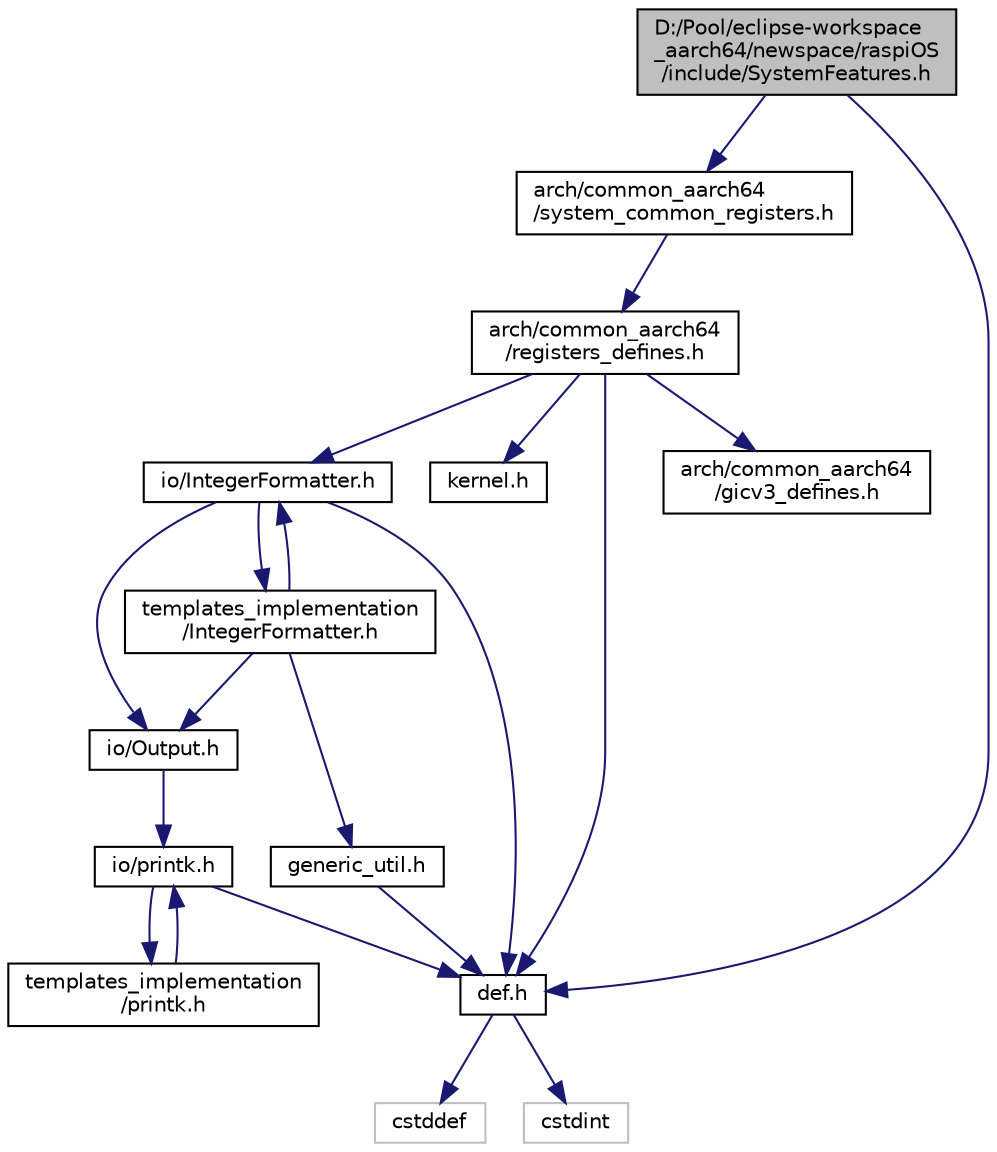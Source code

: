 digraph "D:/Pool/eclipse-workspace_aarch64/newspace/raspiOS/include/SystemFeatures.h"
{
  edge [fontname="Helvetica",fontsize="10",labelfontname="Helvetica",labelfontsize="10"];
  node [fontname="Helvetica",fontsize="10",shape=record];
  Node2518 [label="D:/Pool/eclipse-workspace\l_aarch64/newspace/raspiOS\l/include/SystemFeatures.h",height=0.2,width=0.4,color="black", fillcolor="grey75", style="filled", fontcolor="black"];
  Node2518 -> Node2519 [color="midnightblue",fontsize="10",style="solid",fontname="Helvetica"];
  Node2519 [label="def.h",height=0.2,width=0.4,color="black", fillcolor="white", style="filled",URL="$d4/da4/def_8h.html"];
  Node2519 -> Node2520 [color="midnightblue",fontsize="10",style="solid",fontname="Helvetica"];
  Node2520 [label="cstddef",height=0.2,width=0.4,color="grey75", fillcolor="white", style="filled"];
  Node2519 -> Node2521 [color="midnightblue",fontsize="10",style="solid",fontname="Helvetica"];
  Node2521 [label="cstdint",height=0.2,width=0.4,color="grey75", fillcolor="white", style="filled"];
  Node2518 -> Node2522 [color="midnightblue",fontsize="10",style="solid",fontname="Helvetica"];
  Node2522 [label="arch/common_aarch64\l/system_common_registers.h",height=0.2,width=0.4,color="black", fillcolor="white", style="filled",URL="$d4/d1f/system__common__registers_8h.html"];
  Node2522 -> Node2523 [color="midnightblue",fontsize="10",style="solid",fontname="Helvetica"];
  Node2523 [label="arch/common_aarch64\l/registers_defines.h",height=0.2,width=0.4,color="black", fillcolor="white", style="filled",URL="$d1/dbd/registers__defines_8h.html"];
  Node2523 -> Node2519 [color="midnightblue",fontsize="10",style="solid",fontname="Helvetica"];
  Node2523 -> Node2524 [color="midnightblue",fontsize="10",style="solid",fontname="Helvetica"];
  Node2524 [label="kernel.h",height=0.2,width=0.4,color="black", fillcolor="white", style="filled",URL="$d0/daa/kernel_8h.html"];
  Node2523 -> Node2525 [color="midnightblue",fontsize="10",style="solid",fontname="Helvetica"];
  Node2525 [label="io/IntegerFormatter.h",height=0.2,width=0.4,color="black", fillcolor="white", style="filled",URL="$d5/d7b/io_2_integer_formatter_8h.html"];
  Node2525 -> Node2519 [color="midnightblue",fontsize="10",style="solid",fontname="Helvetica"];
  Node2525 -> Node2526 [color="midnightblue",fontsize="10",style="solid",fontname="Helvetica"];
  Node2526 [label="io/Output.h",height=0.2,width=0.4,color="black", fillcolor="white", style="filled",URL="$d6/d77/_output_8h.html"];
  Node2526 -> Node2527 [color="midnightblue",fontsize="10",style="solid",fontname="Helvetica"];
  Node2527 [label="io/printk.h",height=0.2,width=0.4,color="black", fillcolor="white", style="filled",URL="$dd/d17/io_2printk_8h.html"];
  Node2527 -> Node2519 [color="midnightblue",fontsize="10",style="solid",fontname="Helvetica"];
  Node2527 -> Node2528 [color="midnightblue",fontsize="10",style="solid",fontname="Helvetica"];
  Node2528 [label="templates_implementation\l/printk.h",height=0.2,width=0.4,color="black", fillcolor="white", style="filled",URL="$d7/d95/templates__implementation_2printk_8h.html"];
  Node2528 -> Node2527 [color="midnightblue",fontsize="10",style="solid",fontname="Helvetica"];
  Node2525 -> Node2529 [color="midnightblue",fontsize="10",style="solid",fontname="Helvetica"];
  Node2529 [label="templates_implementation\l/IntegerFormatter.h",height=0.2,width=0.4,color="black", fillcolor="white", style="filled",URL="$dc/d84/templates__implementation_2_integer_formatter_8h.html"];
  Node2529 -> Node2525 [color="midnightblue",fontsize="10",style="solid",fontname="Helvetica"];
  Node2529 -> Node2530 [color="midnightblue",fontsize="10",style="solid",fontname="Helvetica"];
  Node2530 [label="generic_util.h",height=0.2,width=0.4,color="black", fillcolor="white", style="filled",URL="$d6/d93/generic__util_8h.html"];
  Node2530 -> Node2519 [color="midnightblue",fontsize="10",style="solid",fontname="Helvetica"];
  Node2529 -> Node2526 [color="midnightblue",fontsize="10",style="solid",fontname="Helvetica"];
  Node2523 -> Node2531 [color="midnightblue",fontsize="10",style="solid",fontname="Helvetica"];
  Node2531 [label="arch/common_aarch64\l/gicv3_defines.h",height=0.2,width=0.4,color="black", fillcolor="white", style="filled",URL="$d5/d80/gicv3__defines_8h.html"];
}
